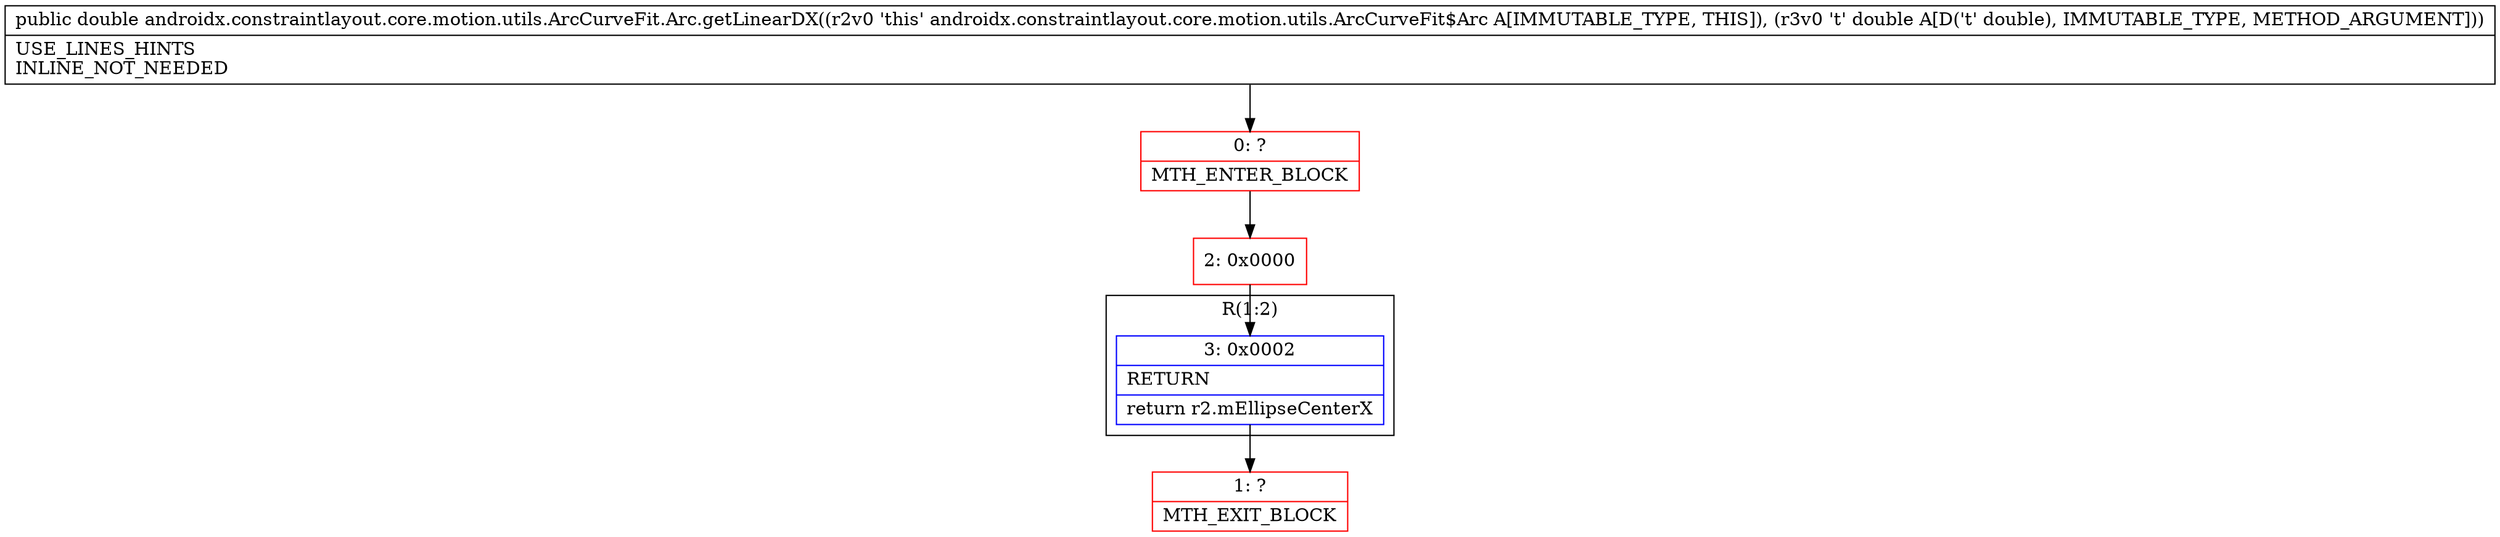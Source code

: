 digraph "CFG forandroidx.constraintlayout.core.motion.utils.ArcCurveFit.Arc.getLinearDX(D)D" {
subgraph cluster_Region_1366823830 {
label = "R(1:2)";
node [shape=record,color=blue];
Node_3 [shape=record,label="{3\:\ 0x0002|RETURN\l|return r2.mEllipseCenterX\l}"];
}
Node_0 [shape=record,color=red,label="{0\:\ ?|MTH_ENTER_BLOCK\l}"];
Node_2 [shape=record,color=red,label="{2\:\ 0x0000}"];
Node_1 [shape=record,color=red,label="{1\:\ ?|MTH_EXIT_BLOCK\l}"];
MethodNode[shape=record,label="{public double androidx.constraintlayout.core.motion.utils.ArcCurveFit.Arc.getLinearDX((r2v0 'this' androidx.constraintlayout.core.motion.utils.ArcCurveFit$Arc A[IMMUTABLE_TYPE, THIS]), (r3v0 't' double A[D('t' double), IMMUTABLE_TYPE, METHOD_ARGUMENT]))  | USE_LINES_HINTS\lINLINE_NOT_NEEDED\l}"];
MethodNode -> Node_0;Node_3 -> Node_1;
Node_0 -> Node_2;
Node_2 -> Node_3;
}


